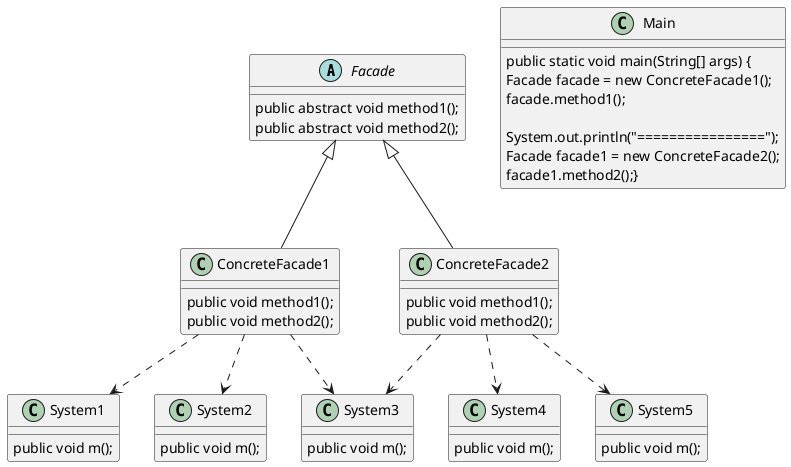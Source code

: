 @startuml
abstract class Facade {
    public abstract void method1();
    public abstract void method2();
}
class ConcreteFacade1 extends Facade {
    public void method1();
    public void method2();
}
class ConcreteFacade2 extends Facade {
    public void method1();
    public void method2();
}
class System1 {
    public void m();
}
class System2 {
    public void m();
}
class System3 {
    public void m();
}
class System4 {
    public void m();
}
class System5 {
    public void m();
}
ConcreteFacade1..>System1
ConcreteFacade1..>System2
ConcreteFacade1..>System3
ConcreteFacade2..>System3
ConcreteFacade2..>System4
ConcreteFacade2..>System5
class Main {
    public static void main(String[] args) {
        Facade facade = new ConcreteFacade1();
        facade.method1();

        System.out.println("================");
        Facade facade1 = new ConcreteFacade2();
        facade1.method2();}
}
@enduml